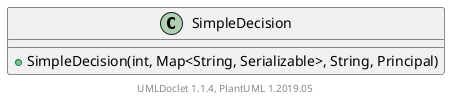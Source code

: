 @startuml

    class SimpleDecision [[SimpleDecision.html]] {
        +SimpleDecision(int, Map<String, Serializable>, String, Principal)
    }


    center footer UMLDoclet 1.1.4, PlantUML 1.2019.05
@enduml
